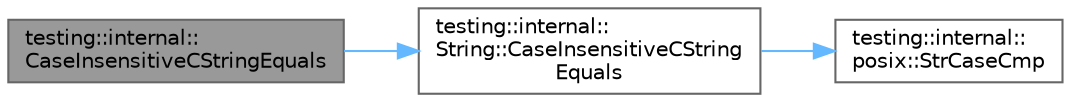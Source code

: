 digraph "testing::internal::CaseInsensitiveCStringEquals"
{
 // LATEX_PDF_SIZE
  bgcolor="transparent";
  edge [fontname=Helvetica,fontsize=10,labelfontname=Helvetica,labelfontsize=10];
  node [fontname=Helvetica,fontsize=10,shape=box,height=0.2,width=0.4];
  rankdir="LR";
  Node1 [id="Node000001",label="testing::internal::\lCaseInsensitiveCStringEquals",height=0.2,width=0.4,color="gray40", fillcolor="grey60", style="filled", fontcolor="black",tooltip=" "];
  Node1 -> Node2 [id="edge1_Node000001_Node000002",color="steelblue1",style="solid",tooltip=" "];
  Node2 [id="Node000002",label="testing::internal::\lString::CaseInsensitiveCString\lEquals",height=0.2,width=0.4,color="grey40", fillcolor="white", style="filled",URL="$classtesting_1_1internal_1_1_string.html#a116ca435d63306927ba19f90a3596787",tooltip=" "];
  Node2 -> Node3 [id="edge2_Node000002_Node000003",color="steelblue1",style="solid",tooltip=" "];
  Node3 [id="Node000003",label="testing::internal::\lposix::StrCaseCmp",height=0.2,width=0.4,color="grey40", fillcolor="white", style="filled",URL="$namespacetesting_1_1internal_1_1posix.html#a1ef2385a7f8e4c706054da35967e76bd",tooltip=" "];
}
